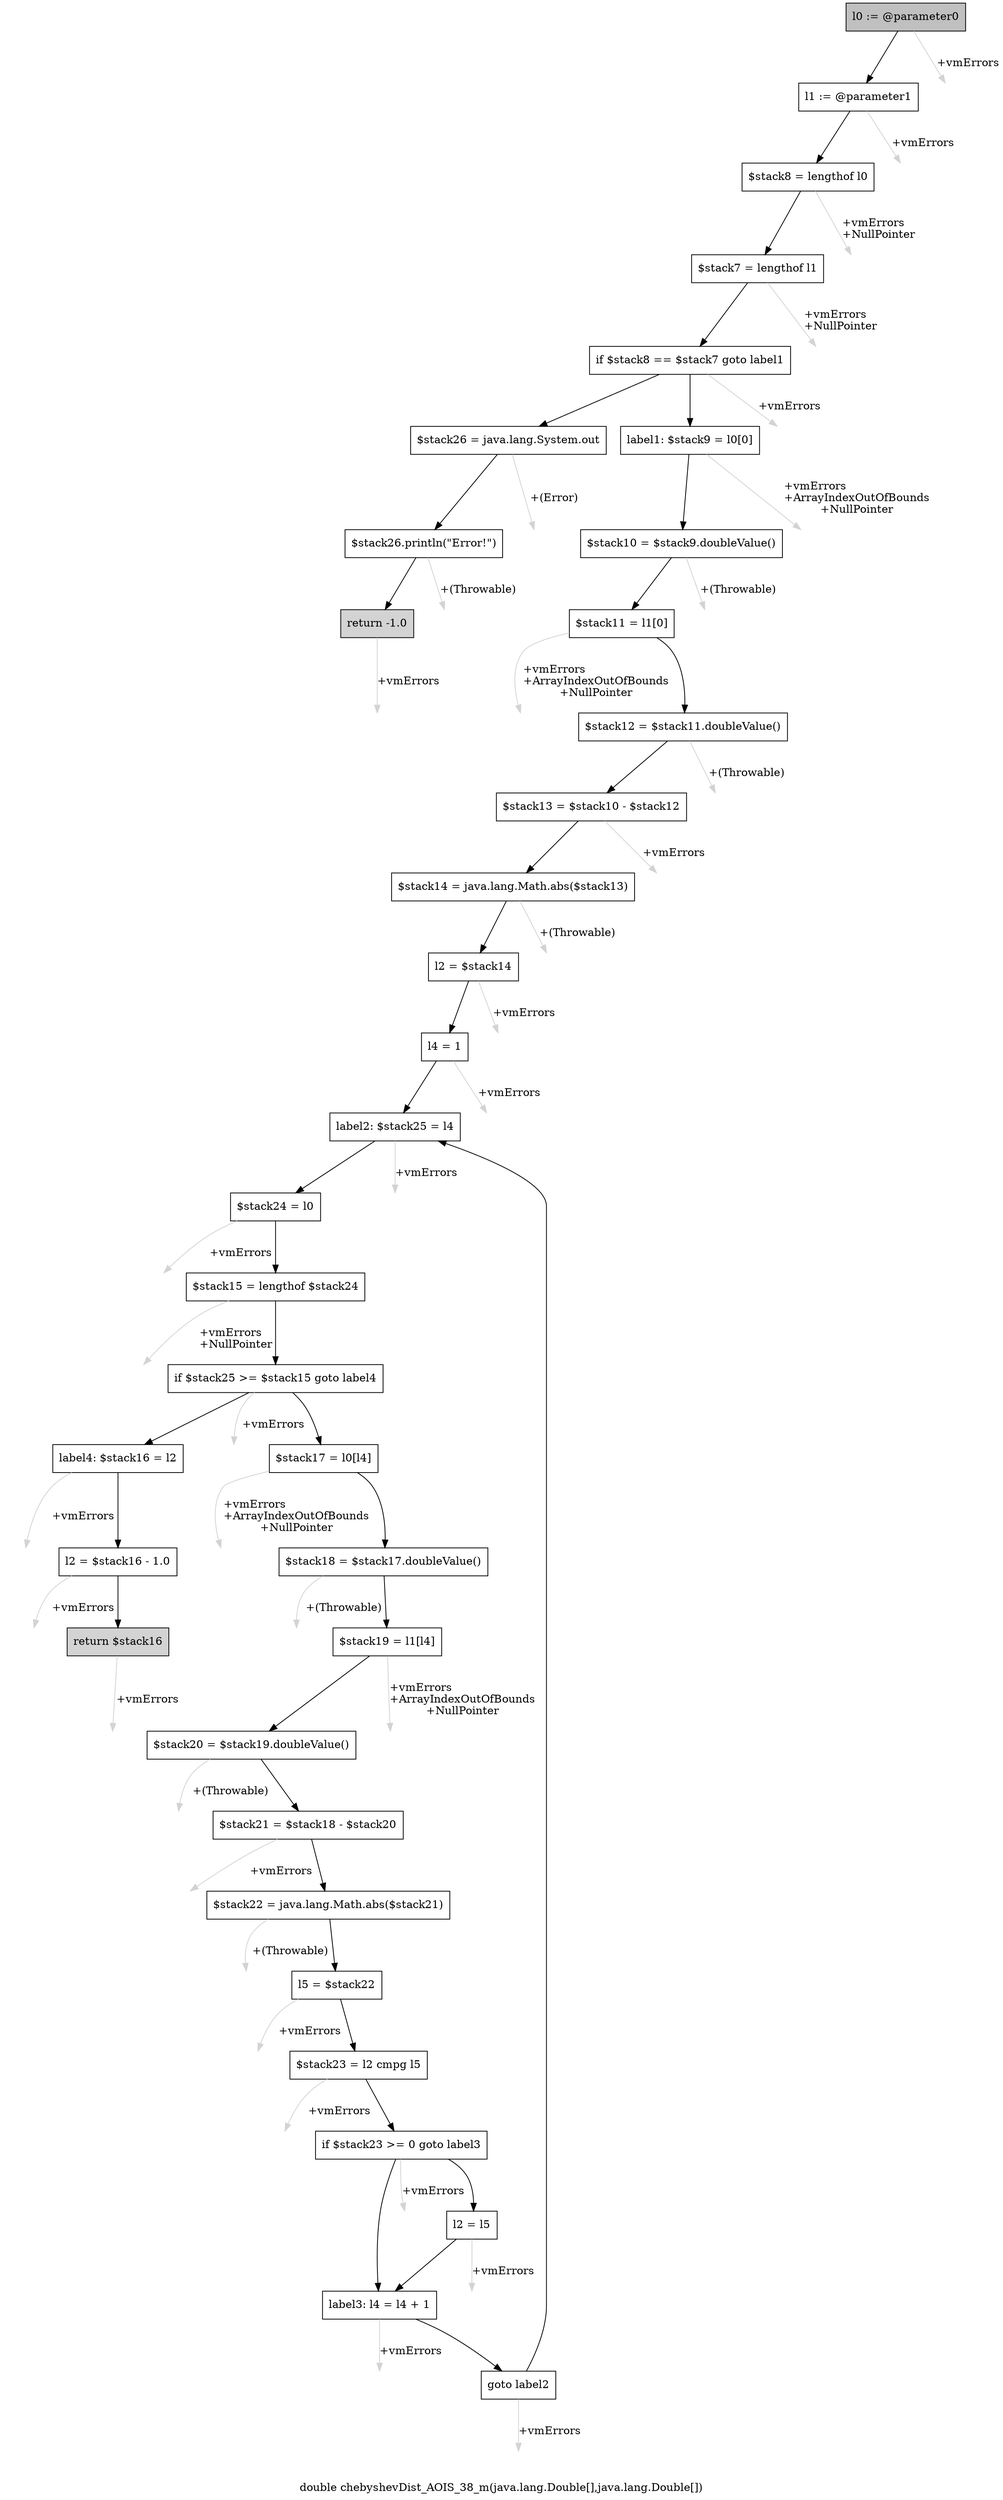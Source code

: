 digraph "double chebyshevDist_AOIS_38_m(java.lang.Double[],java.lang.Double[])" {
    label="double chebyshevDist_AOIS_38_m(java.lang.Double[],java.lang.Double[])";
    node [shape=box];
    "0" [style=filled,fillcolor=gray,label="l0 := @parameter0",];
    "1" [label="l1 := @parameter1",];
    "0"->"1" [color=black,];
    "35" [style=invis,label="Esc",];
    "0"->"35" [color=lightgray,label="\l+vmErrors",];
    "2" [label="$stack8 = lengthof l0",];
    "1"->"2" [color=black,];
    "36" [style=invis,label="Esc",];
    "1"->"36" [color=lightgray,label="\l+vmErrors",];
    "3" [label="$stack7 = lengthof l1",];
    "2"->"3" [color=black,];
    "37" [style=invis,label="Esc",];
    "2"->"37" [color=lightgray,label="\l+vmErrors\l+NullPointer",];
    "4" [label="if $stack8 == $stack7 goto label1",];
    "3"->"4" [color=black,];
    "38" [style=invis,label="Esc",];
    "3"->"38" [color=lightgray,label="\l+vmErrors\l+NullPointer",];
    "5" [label="$stack26 = java.lang.System.out",];
    "4"->"5" [color=black,];
    "8" [label="label1: $stack9 = l0[0]",];
    "4"->"8" [color=black,];
    "39" [style=invis,label="Esc",];
    "4"->"39" [color=lightgray,label="\l+vmErrors",];
    "6" [label="$stack26.println(\"Error!\")",];
    "5"->"6" [color=black,];
    "40" [style=invis,label="Esc",];
    "5"->"40" [color=lightgray,label="\l+(Error)",];
    "7" [style=filled,fillcolor=lightgray,label="return -1.0",];
    "6"->"7" [color=black,];
    "41" [style=invis,label="Esc",];
    "6"->"41" [color=lightgray,label="\l+(Throwable)",];
    "42" [style=invis,label="Esc",];
    "7"->"42" [color=lightgray,label="\l+vmErrors",];
    "9" [label="$stack10 = $stack9.doubleValue()",];
    "8"->"9" [color=black,];
    "43" [style=invis,label="Esc",];
    "8"->"43" [color=lightgray,label="\l+vmErrors\l+ArrayIndexOutOfBounds\l+NullPointer",];
    "10" [label="$stack11 = l1[0]",];
    "9"->"10" [color=black,];
    "44" [style=invis,label="Esc",];
    "9"->"44" [color=lightgray,label="\l+(Throwable)",];
    "11" [label="$stack12 = $stack11.doubleValue()",];
    "10"->"11" [color=black,];
    "45" [style=invis,label="Esc",];
    "10"->"45" [color=lightgray,label="\l+vmErrors\l+ArrayIndexOutOfBounds\l+NullPointer",];
    "12" [label="$stack13 = $stack10 - $stack12",];
    "11"->"12" [color=black,];
    "46" [style=invis,label="Esc",];
    "11"->"46" [color=lightgray,label="\l+(Throwable)",];
    "13" [label="$stack14 = java.lang.Math.abs($stack13)",];
    "12"->"13" [color=black,];
    "47" [style=invis,label="Esc",];
    "12"->"47" [color=lightgray,label="\l+vmErrors",];
    "14" [label="l2 = $stack14",];
    "13"->"14" [color=black,];
    "48" [style=invis,label="Esc",];
    "13"->"48" [color=lightgray,label="\l+(Throwable)",];
    "15" [label="l4 = 1",];
    "14"->"15" [color=black,];
    "49" [style=invis,label="Esc",];
    "14"->"49" [color=lightgray,label="\l+vmErrors",];
    "16" [label="label2: $stack25 = l4",];
    "15"->"16" [color=black,];
    "50" [style=invis,label="Esc",];
    "15"->"50" [color=lightgray,label="\l+vmErrors",];
    "17" [label="$stack24 = l0",];
    "16"->"17" [color=black,];
    "51" [style=invis,label="Esc",];
    "16"->"51" [color=lightgray,label="\l+vmErrors",];
    "18" [label="$stack15 = lengthof $stack24",];
    "17"->"18" [color=black,];
    "52" [style=invis,label="Esc",];
    "17"->"52" [color=lightgray,label="\l+vmErrors",];
    "19" [label="if $stack25 >= $stack15 goto label4",];
    "18"->"19" [color=black,];
    "53" [style=invis,label="Esc",];
    "18"->"53" [color=lightgray,label="\l+vmErrors\l+NullPointer",];
    "20" [label="$stack17 = l0[l4]",];
    "19"->"20" [color=black,];
    "32" [label="label4: $stack16 = l2",];
    "19"->"32" [color=black,];
    "54" [style=invis,label="Esc",];
    "19"->"54" [color=lightgray,label="\l+vmErrors",];
    "21" [label="$stack18 = $stack17.doubleValue()",];
    "20"->"21" [color=black,];
    "55" [style=invis,label="Esc",];
    "20"->"55" [color=lightgray,label="\l+vmErrors\l+ArrayIndexOutOfBounds\l+NullPointer",];
    "22" [label="$stack19 = l1[l4]",];
    "21"->"22" [color=black,];
    "56" [style=invis,label="Esc",];
    "21"->"56" [color=lightgray,label="\l+(Throwable)",];
    "23" [label="$stack20 = $stack19.doubleValue()",];
    "22"->"23" [color=black,];
    "57" [style=invis,label="Esc",];
    "22"->"57" [color=lightgray,label="\l+vmErrors\l+ArrayIndexOutOfBounds\l+NullPointer",];
    "24" [label="$stack21 = $stack18 - $stack20",];
    "23"->"24" [color=black,];
    "58" [style=invis,label="Esc",];
    "23"->"58" [color=lightgray,label="\l+(Throwable)",];
    "25" [label="$stack22 = java.lang.Math.abs($stack21)",];
    "24"->"25" [color=black,];
    "59" [style=invis,label="Esc",];
    "24"->"59" [color=lightgray,label="\l+vmErrors",];
    "26" [label="l5 = $stack22",];
    "25"->"26" [color=black,];
    "60" [style=invis,label="Esc",];
    "25"->"60" [color=lightgray,label="\l+(Throwable)",];
    "27" [label="$stack23 = l2 cmpg l5",];
    "26"->"27" [color=black,];
    "61" [style=invis,label="Esc",];
    "26"->"61" [color=lightgray,label="\l+vmErrors",];
    "28" [label="if $stack23 >= 0 goto label3",];
    "27"->"28" [color=black,];
    "62" [style=invis,label="Esc",];
    "27"->"62" [color=lightgray,label="\l+vmErrors",];
    "29" [label="l2 = l5",];
    "28"->"29" [color=black,];
    "30" [label="label3: l4 = l4 + 1",];
    "28"->"30" [color=black,];
    "63" [style=invis,label="Esc",];
    "28"->"63" [color=lightgray,label="\l+vmErrors",];
    "29"->"30" [color=black,];
    "64" [style=invis,label="Esc",];
    "29"->"64" [color=lightgray,label="\l+vmErrors",];
    "31" [label="goto label2",];
    "30"->"31" [color=black,];
    "65" [style=invis,label="Esc",];
    "30"->"65" [color=lightgray,label="\l+vmErrors",];
    "31"->"16" [color=black,];
    "66" [style=invis,label="Esc",];
    "31"->"66" [color=lightgray,label="\l+vmErrors",];
    "33" [label="l2 = $stack16 - 1.0",];
    "32"->"33" [color=black,];
    "67" [style=invis,label="Esc",];
    "32"->"67" [color=lightgray,label="\l+vmErrors",];
    "34" [style=filled,fillcolor=lightgray,label="return $stack16",];
    "33"->"34" [color=black,];
    "68" [style=invis,label="Esc",];
    "33"->"68" [color=lightgray,label="\l+vmErrors",];
    "69" [style=invis,label="Esc",];
    "34"->"69" [color=lightgray,label="\l+vmErrors",];
}
